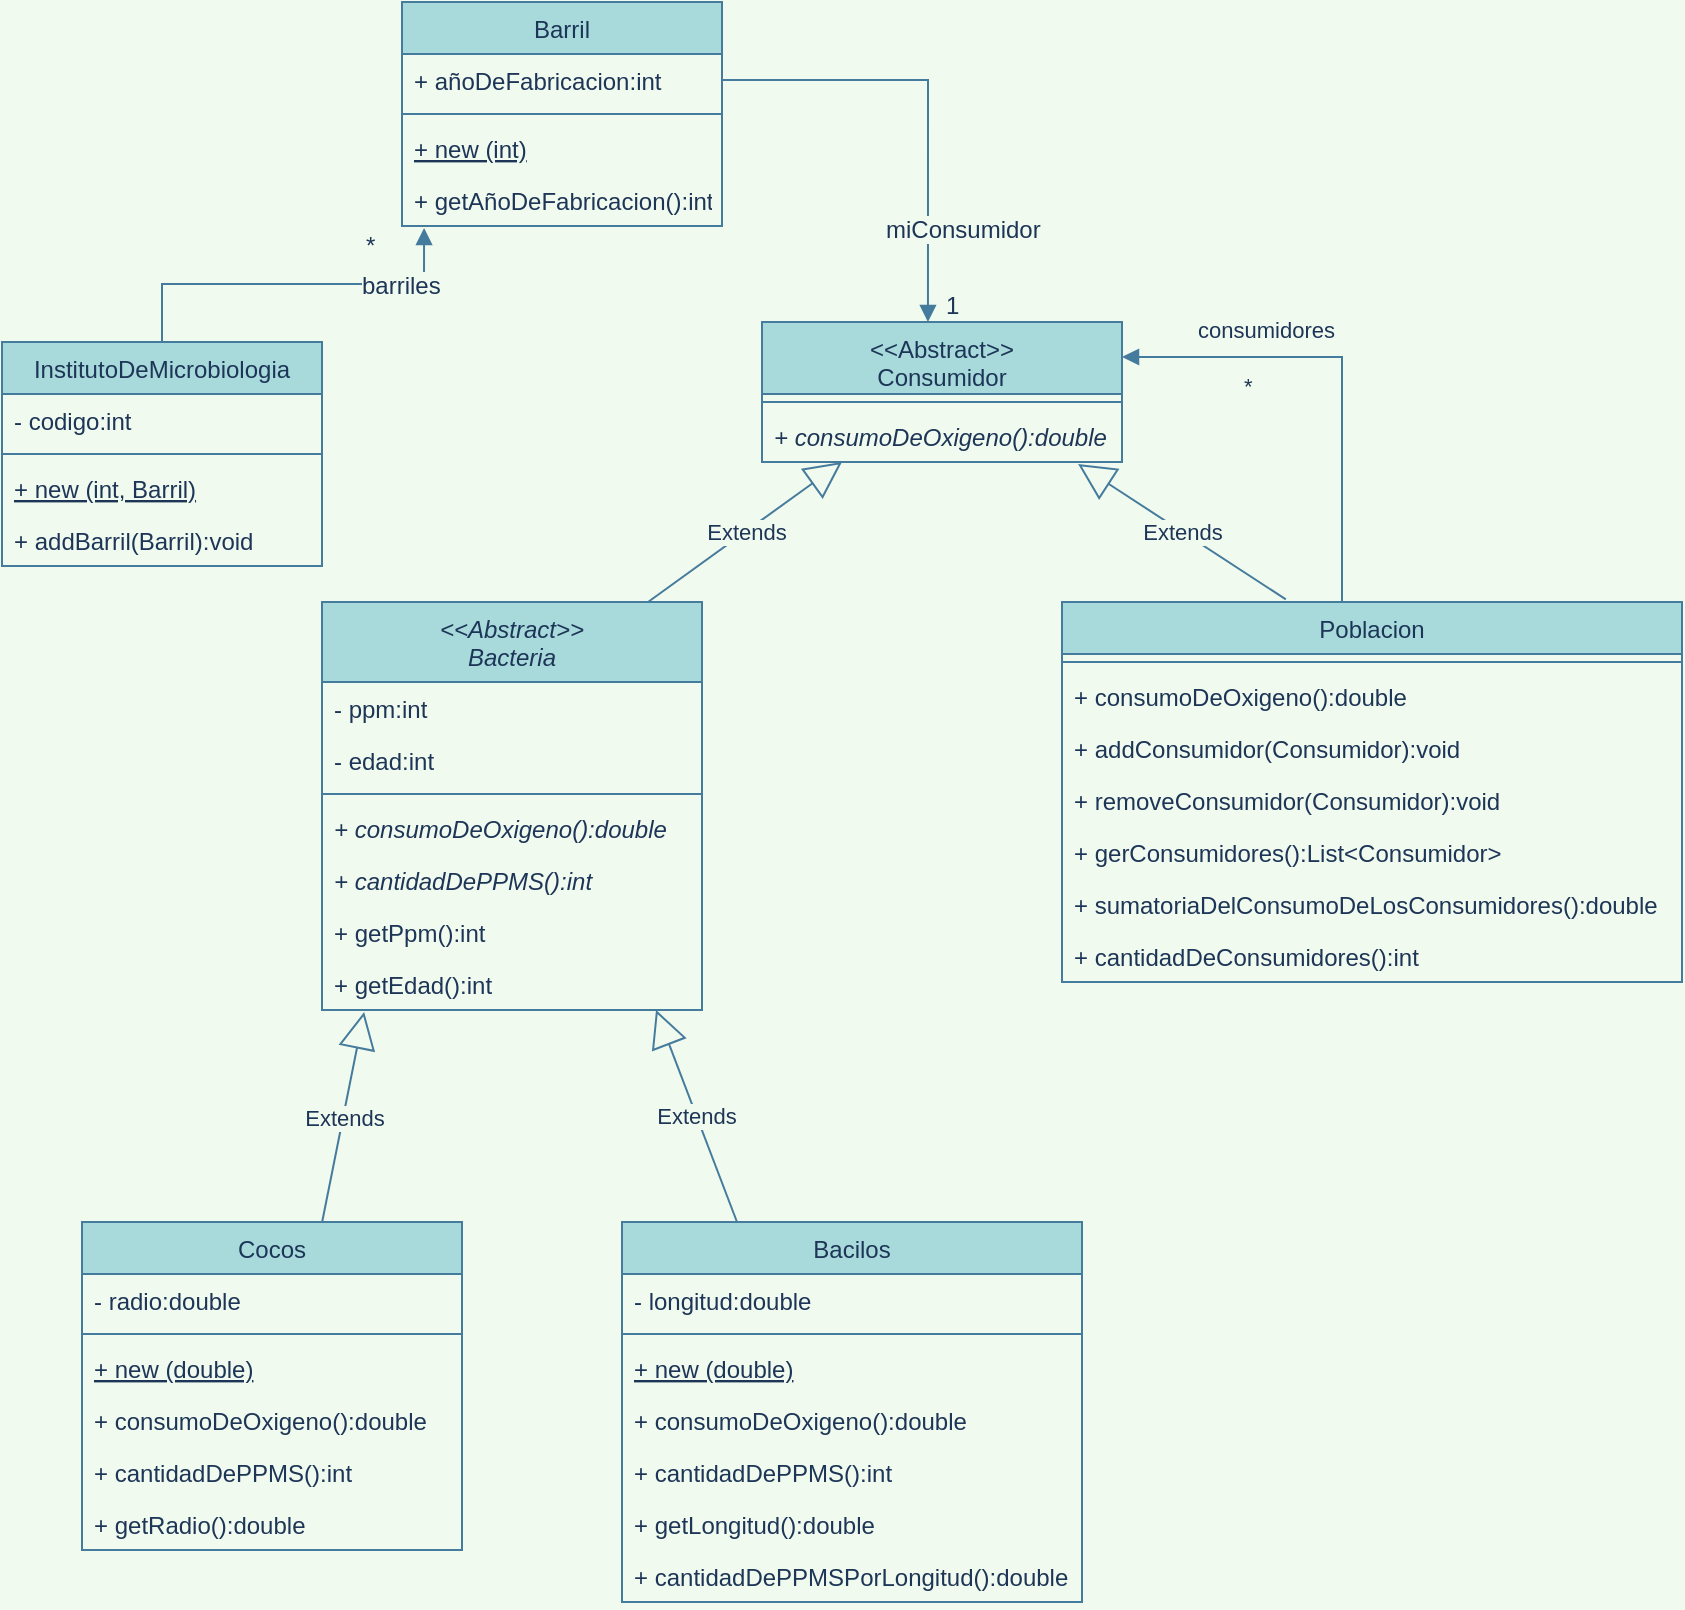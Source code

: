 <mxfile version="20.6.0" type="github">
  <diagram id="C5RBs43oDa-KdzZeNtuy" name="Page-1">
    <mxGraphModel dx="1695" dy="1619" grid="1" gridSize="10" guides="1" tooltips="1" connect="1" arrows="1" fold="1" page="1" pageScale="1" pageWidth="827" pageHeight="1169" background="#F1FAEE" math="0" shadow="0">
      <root>
        <mxCell id="WIyWlLk6GJQsqaUBKTNV-0" />
        <mxCell id="WIyWlLk6GJQsqaUBKTNV-1" parent="WIyWlLk6GJQsqaUBKTNV-0" />
        <mxCell id="M0HyL1vX0uQEdzR4OvkP-0" value="&lt;&lt;Abstract&gt;&gt;&#xa;Bacteria" style="swimlane;fontStyle=2;align=center;verticalAlign=top;childLayout=stackLayout;horizontal=1;startSize=40;horizontalStack=0;resizeParent=1;resizeParentMax=0;resizeLast=0;collapsible=1;marginBottom=0;fillColor=#A8DADC;strokeColor=#457B9D;fontColor=#1D3557;" parent="WIyWlLk6GJQsqaUBKTNV-1" vertex="1">
          <mxGeometry x="130" width="190" height="204" as="geometry" />
        </mxCell>
        <mxCell id="M0HyL1vX0uQEdzR4OvkP-1" value="- ppm:int" style="text;strokeColor=none;fillColor=none;align=left;verticalAlign=top;spacingLeft=4;spacingRight=4;overflow=hidden;rotatable=0;points=[[0,0.5],[1,0.5]];portConstraint=eastwest;fontColor=#1D3557;" parent="M0HyL1vX0uQEdzR4OvkP-0" vertex="1">
          <mxGeometry y="40" width="190" height="26" as="geometry" />
        </mxCell>
        <mxCell id="M0HyL1vX0uQEdzR4OvkP-12" value="- edad:int" style="text;strokeColor=none;fillColor=none;align=left;verticalAlign=top;spacingLeft=4;spacingRight=4;overflow=hidden;rotatable=0;points=[[0,0.5],[1,0.5]];portConstraint=eastwest;fontColor=#1D3557;" parent="M0HyL1vX0uQEdzR4OvkP-0" vertex="1">
          <mxGeometry y="66" width="190" height="26" as="geometry" />
        </mxCell>
        <mxCell id="M0HyL1vX0uQEdzR4OvkP-2" value="" style="line;strokeWidth=1;fillColor=none;align=left;verticalAlign=middle;spacingTop=-1;spacingLeft=3;spacingRight=3;rotatable=0;labelPosition=right;points=[];portConstraint=eastwest;strokeColor=#457B9D;labelBackgroundColor=#F1FAEE;fontColor=#1D3557;" parent="M0HyL1vX0uQEdzR4OvkP-0" vertex="1">
          <mxGeometry y="92" width="190" height="8" as="geometry" />
        </mxCell>
        <mxCell id="M0HyL1vX0uQEdzR4OvkP-3" value="+ consumoDeOxigeno():double" style="text;strokeColor=none;fillColor=none;align=left;verticalAlign=top;spacingLeft=4;spacingRight=4;overflow=hidden;rotatable=0;points=[[0,0.5],[1,0.5]];portConstraint=eastwest;fontStyle=2;fontColor=#1D3557;" parent="M0HyL1vX0uQEdzR4OvkP-0" vertex="1">
          <mxGeometry y="100" width="190" height="26" as="geometry" />
        </mxCell>
        <mxCell id="M0HyL1vX0uQEdzR4OvkP-36" value="+ cantidadDePPMS():int" style="text;strokeColor=none;fillColor=none;align=left;verticalAlign=top;spacingLeft=4;spacingRight=4;overflow=hidden;rotatable=0;points=[[0,0.5],[1,0.5]];portConstraint=eastwest;fontStyle=2;fontColor=#1D3557;" parent="M0HyL1vX0uQEdzR4OvkP-0" vertex="1">
          <mxGeometry y="126" width="190" height="26" as="geometry" />
        </mxCell>
        <mxCell id="M0HyL1vX0uQEdzR4OvkP-39" value="+ getPpm():int" style="text;strokeColor=none;fillColor=none;align=left;verticalAlign=top;spacingLeft=4;spacingRight=4;overflow=hidden;rotatable=0;points=[[0,0.5],[1,0.5]];portConstraint=eastwest;fontStyle=0;fontColor=#1D3557;" parent="M0HyL1vX0uQEdzR4OvkP-0" vertex="1">
          <mxGeometry y="152" width="190" height="26" as="geometry" />
        </mxCell>
        <mxCell id="M0HyL1vX0uQEdzR4OvkP-40" value="+ getEdad():int" style="text;strokeColor=none;fillColor=none;align=left;verticalAlign=top;spacingLeft=4;spacingRight=4;overflow=hidden;rotatable=0;points=[[0,0.5],[1,0.5]];portConstraint=eastwest;fontStyle=0;fontColor=#1D3557;" parent="M0HyL1vX0uQEdzR4OvkP-0" vertex="1">
          <mxGeometry y="178" width="190" height="26" as="geometry" />
        </mxCell>
        <mxCell id="M0HyL1vX0uQEdzR4OvkP-4" value="Cocos" style="swimlane;fontStyle=0;align=center;verticalAlign=top;childLayout=stackLayout;horizontal=1;startSize=26;horizontalStack=0;resizeParent=1;resizeParentMax=0;resizeLast=0;collapsible=1;marginBottom=0;fillColor=#A8DADC;strokeColor=#457B9D;fontColor=#1D3557;" parent="WIyWlLk6GJQsqaUBKTNV-1" vertex="1">
          <mxGeometry x="10" y="310" width="190" height="164" as="geometry" />
        </mxCell>
        <mxCell id="M0HyL1vX0uQEdzR4OvkP-5" value="- radio:double" style="text;strokeColor=none;fillColor=none;align=left;verticalAlign=top;spacingLeft=4;spacingRight=4;overflow=hidden;rotatable=0;points=[[0,0.5],[1,0.5]];portConstraint=eastwest;fontColor=#1D3557;" parent="M0HyL1vX0uQEdzR4OvkP-4" vertex="1">
          <mxGeometry y="26" width="190" height="26" as="geometry" />
        </mxCell>
        <mxCell id="M0HyL1vX0uQEdzR4OvkP-6" value="" style="line;strokeWidth=1;fillColor=none;align=left;verticalAlign=middle;spacingTop=-1;spacingLeft=3;spacingRight=3;rotatable=0;labelPosition=right;points=[];portConstraint=eastwest;strokeColor=#457B9D;labelBackgroundColor=#F1FAEE;fontColor=#1D3557;" parent="M0HyL1vX0uQEdzR4OvkP-4" vertex="1">
          <mxGeometry y="52" width="190" height="8" as="geometry" />
        </mxCell>
        <mxCell id="O7S_VX6b6viSIunpqF-N-53" value="+ new (double)" style="text;strokeColor=none;fillColor=none;align=left;verticalAlign=top;spacingLeft=4;spacingRight=4;overflow=hidden;rotatable=0;points=[[0,0.5],[1,0.5]];portConstraint=eastwest;fontStyle=4;fontColor=#1D3557;" parent="M0HyL1vX0uQEdzR4OvkP-4" vertex="1">
          <mxGeometry y="60" width="190" height="26" as="geometry" />
        </mxCell>
        <mxCell id="M0HyL1vX0uQEdzR4OvkP-13" value="+ consumoDeOxigeno():double" style="text;strokeColor=none;fillColor=none;align=left;verticalAlign=top;spacingLeft=4;spacingRight=4;overflow=hidden;rotatable=0;points=[[0,0.5],[1,0.5]];portConstraint=eastwest;fontStyle=0;fontColor=#1D3557;" parent="M0HyL1vX0uQEdzR4OvkP-4" vertex="1">
          <mxGeometry y="86" width="190" height="26" as="geometry" />
        </mxCell>
        <mxCell id="M0HyL1vX0uQEdzR4OvkP-37" value="+ cantidadDePPMS():int" style="text;strokeColor=none;fillColor=none;align=left;verticalAlign=top;spacingLeft=4;spacingRight=4;overflow=hidden;rotatable=0;points=[[0,0.5],[1,0.5]];portConstraint=eastwest;fontStyle=0;fontColor=#1D3557;" parent="M0HyL1vX0uQEdzR4OvkP-4" vertex="1">
          <mxGeometry y="112" width="190" height="26" as="geometry" />
        </mxCell>
        <mxCell id="M0HyL1vX0uQEdzR4OvkP-41" value="+ getRadio():double" style="text;strokeColor=none;fillColor=none;align=left;verticalAlign=top;spacingLeft=4;spacingRight=4;overflow=hidden;rotatable=0;points=[[0,0.5],[1,0.5]];portConstraint=eastwest;fontStyle=0;fontColor=#1D3557;" parent="M0HyL1vX0uQEdzR4OvkP-4" vertex="1">
          <mxGeometry y="138" width="190" height="26" as="geometry" />
        </mxCell>
        <mxCell id="M0HyL1vX0uQEdzR4OvkP-8" value="Bacilos" style="swimlane;fontStyle=0;align=center;verticalAlign=top;childLayout=stackLayout;horizontal=1;startSize=26;horizontalStack=0;resizeParent=1;resizeParentMax=0;resizeLast=0;collapsible=1;marginBottom=0;fillColor=#A8DADC;strokeColor=#457B9D;fontColor=#1D3557;" parent="WIyWlLk6GJQsqaUBKTNV-1" vertex="1">
          <mxGeometry x="280" y="310" width="230" height="190" as="geometry" />
        </mxCell>
        <mxCell id="M0HyL1vX0uQEdzR4OvkP-9" value="- longitud:double" style="text;strokeColor=none;fillColor=none;align=left;verticalAlign=top;spacingLeft=4;spacingRight=4;overflow=hidden;rotatable=0;points=[[0,0.5],[1,0.5]];portConstraint=eastwest;fontColor=#1D3557;" parent="M0HyL1vX0uQEdzR4OvkP-8" vertex="1">
          <mxGeometry y="26" width="230" height="26" as="geometry" />
        </mxCell>
        <mxCell id="M0HyL1vX0uQEdzR4OvkP-10" value="" style="line;strokeWidth=1;fillColor=none;align=left;verticalAlign=middle;spacingTop=-1;spacingLeft=3;spacingRight=3;rotatable=0;labelPosition=right;points=[];portConstraint=eastwest;strokeColor=#457B9D;labelBackgroundColor=#F1FAEE;fontColor=#1D3557;" parent="M0HyL1vX0uQEdzR4OvkP-8" vertex="1">
          <mxGeometry y="52" width="230" height="8" as="geometry" />
        </mxCell>
        <mxCell id="O7S_VX6b6viSIunpqF-N-54" value="+ new (double)" style="text;strokeColor=none;fillColor=none;align=left;verticalAlign=top;spacingLeft=4;spacingRight=4;overflow=hidden;rotatable=0;points=[[0,0.5],[1,0.5]];portConstraint=eastwest;fontStyle=4;fontColor=#1D3557;" parent="M0HyL1vX0uQEdzR4OvkP-8" vertex="1">
          <mxGeometry y="60" width="230" height="26" as="geometry" />
        </mxCell>
        <mxCell id="M0HyL1vX0uQEdzR4OvkP-14" value="+ consumoDeOxigeno():double" style="text;strokeColor=none;fillColor=none;align=left;verticalAlign=top;spacingLeft=4;spacingRight=4;overflow=hidden;rotatable=0;points=[[0,0.5],[1,0.5]];portConstraint=eastwest;fontStyle=0;fontColor=#1D3557;" parent="M0HyL1vX0uQEdzR4OvkP-8" vertex="1">
          <mxGeometry y="86" width="230" height="26" as="geometry" />
        </mxCell>
        <mxCell id="M0HyL1vX0uQEdzR4OvkP-38" value="+ cantidadDePPMS():int" style="text;strokeColor=none;fillColor=none;align=left;verticalAlign=top;spacingLeft=4;spacingRight=4;overflow=hidden;rotatable=0;points=[[0,0.5],[1,0.5]];portConstraint=eastwest;fontStyle=0;fontColor=#1D3557;" parent="M0HyL1vX0uQEdzR4OvkP-8" vertex="1">
          <mxGeometry y="112" width="230" height="26" as="geometry" />
        </mxCell>
        <mxCell id="M0HyL1vX0uQEdzR4OvkP-42" value="+ getLongitud():double" style="text;strokeColor=none;fillColor=none;align=left;verticalAlign=top;spacingLeft=4;spacingRight=4;overflow=hidden;rotatable=0;points=[[0,0.5],[1,0.5]];portConstraint=eastwest;fontStyle=0;fontColor=#1D3557;" parent="M0HyL1vX0uQEdzR4OvkP-8" vertex="1">
          <mxGeometry y="138" width="230" height="26" as="geometry" />
        </mxCell>
        <mxCell id="M0HyL1vX0uQEdzR4OvkP-43" value="+ cantidadDePPMSPorLongitud():double" style="text;strokeColor=none;fillColor=none;align=left;verticalAlign=top;spacingLeft=4;spacingRight=4;overflow=hidden;rotatable=0;points=[[0,0.5],[1,0.5]];portConstraint=eastwest;fontStyle=0;fontColor=#1D3557;" parent="M0HyL1vX0uQEdzR4OvkP-8" vertex="1">
          <mxGeometry y="164" width="230" height="26" as="geometry" />
        </mxCell>
        <mxCell id="M0HyL1vX0uQEdzR4OvkP-15" value="Extends" style="endArrow=block;endSize=16;endFill=0;html=1;rounded=0;exitX=0.632;exitY=0;exitDx=0;exitDy=0;exitPerimeter=0;entryX=0.111;entryY=1.038;entryDx=0;entryDy=0;entryPerimeter=0;labelBackgroundColor=#F1FAEE;strokeColor=#457B9D;fontColor=#1D3557;" parent="WIyWlLk6GJQsqaUBKTNV-1" source="M0HyL1vX0uQEdzR4OvkP-4" target="M0HyL1vX0uQEdzR4OvkP-40" edge="1">
          <mxGeometry width="160" relative="1" as="geometry">
            <mxPoint x="90" y="160" as="sourcePoint" />
            <mxPoint x="250" y="160" as="targetPoint" />
          </mxGeometry>
        </mxCell>
        <mxCell id="M0HyL1vX0uQEdzR4OvkP-16" value="Extends" style="endArrow=block;endSize=16;endFill=0;html=1;rounded=0;exitX=0.25;exitY=0;exitDx=0;exitDy=0;entryX=0.879;entryY=1;entryDx=0;entryDy=0;entryPerimeter=0;labelBackgroundColor=#F1FAEE;strokeColor=#457B9D;fontColor=#1D3557;" parent="WIyWlLk6GJQsqaUBKTNV-1" source="M0HyL1vX0uQEdzR4OvkP-8" target="M0HyL1vX0uQEdzR4OvkP-40" edge="1">
          <mxGeometry width="160" relative="1" as="geometry">
            <mxPoint x="260" y="160" as="sourcePoint" />
            <mxPoint x="300" y="160" as="targetPoint" />
          </mxGeometry>
        </mxCell>
        <mxCell id="O7S_VX6b6viSIunpqF-N-24" value="&lt;&lt;Abstract&gt;&gt;&#xa;Consumidor" style="swimlane;fontStyle=0;align=center;verticalAlign=top;childLayout=stackLayout;horizontal=1;startSize=36;horizontalStack=0;resizeParent=1;resizeParentMax=0;resizeLast=0;collapsible=1;marginBottom=0;fillColor=#A8DADC;strokeColor=#457B9D;fontColor=#1D3557;" parent="WIyWlLk6GJQsqaUBKTNV-1" vertex="1">
          <mxGeometry x="350" y="-140" width="180" height="70" as="geometry" />
        </mxCell>
        <mxCell id="O7S_VX6b6viSIunpqF-N-26" value="" style="line;strokeWidth=1;fillColor=none;align=left;verticalAlign=middle;spacingTop=-1;spacingLeft=3;spacingRight=3;rotatable=0;labelPosition=right;points=[];portConstraint=eastwest;strokeColor=#457B9D;labelBackgroundColor=#F1FAEE;fontColor=#1D3557;" parent="O7S_VX6b6viSIunpqF-N-24" vertex="1">
          <mxGeometry y="36" width="180" height="8" as="geometry" />
        </mxCell>
        <mxCell id="O7S_VX6b6viSIunpqF-N-27" value="+ consumoDeOxigeno():double" style="text;strokeColor=none;fillColor=none;align=left;verticalAlign=top;spacingLeft=4;spacingRight=4;overflow=hidden;rotatable=0;points=[[0,0.5],[1,0.5]];portConstraint=eastwest;fontStyle=2;fontColor=#1D3557;" parent="O7S_VX6b6viSIunpqF-N-24" vertex="1">
          <mxGeometry y="44" width="180" height="26" as="geometry" />
        </mxCell>
        <mxCell id="O7S_VX6b6viSIunpqF-N-28" value="Extends" style="endArrow=block;endSize=16;endFill=0;html=1;rounded=0;exitX=0.858;exitY=0;exitDx=0;exitDy=0;exitPerimeter=0;labelBackgroundColor=#F1FAEE;strokeColor=#457B9D;fontColor=#1D3557;" parent="WIyWlLk6GJQsqaUBKTNV-1" source="M0HyL1vX0uQEdzR4OvkP-0" edge="1">
          <mxGeometry width="160" relative="1" as="geometry">
            <mxPoint x="230" y="-70" as="sourcePoint" />
            <mxPoint x="390" y="-70" as="targetPoint" />
            <mxPoint as="offset" />
          </mxGeometry>
        </mxCell>
        <mxCell id="O7S_VX6b6viSIunpqF-N-29" value="Poblacion" style="swimlane;fontStyle=0;align=center;verticalAlign=top;childLayout=stackLayout;horizontal=1;startSize=26;horizontalStack=0;resizeParent=1;resizeParentMax=0;resizeLast=0;collapsible=1;marginBottom=0;fillColor=#A8DADC;strokeColor=#457B9D;fontColor=#1D3557;" parent="WIyWlLk6GJQsqaUBKTNV-1" vertex="1">
          <mxGeometry x="500" width="310" height="190" as="geometry" />
        </mxCell>
        <mxCell id="O7S_VX6b6viSIunpqF-N-31" value="" style="line;strokeWidth=1;fillColor=none;align=left;verticalAlign=middle;spacingTop=-1;spacingLeft=3;spacingRight=3;rotatable=0;labelPosition=right;points=[];portConstraint=eastwest;strokeColor=#457B9D;labelBackgroundColor=#F1FAEE;fontColor=#1D3557;" parent="O7S_VX6b6viSIunpqF-N-29" vertex="1">
          <mxGeometry y="26" width="310" height="8" as="geometry" />
        </mxCell>
        <mxCell id="O7S_VX6b6viSIunpqF-N-32" value="+ consumoDeOxigeno():double" style="text;strokeColor=none;fillColor=none;align=left;verticalAlign=top;spacingLeft=4;spacingRight=4;overflow=hidden;rotatable=0;points=[[0,0.5],[1,0.5]];portConstraint=eastwest;fontStyle=0;fontColor=#1D3557;" parent="O7S_VX6b6viSIunpqF-N-29" vertex="1">
          <mxGeometry y="34" width="310" height="26" as="geometry" />
        </mxCell>
        <mxCell id="O7S_VX6b6viSIunpqF-N-33" value="+ addConsumidor(Consumidor):void" style="text;strokeColor=none;fillColor=none;align=left;verticalAlign=top;spacingLeft=4;spacingRight=4;overflow=hidden;rotatable=0;points=[[0,0.5],[1,0.5]];portConstraint=eastwest;fontStyle=0;fontColor=#1D3557;" parent="O7S_VX6b6viSIunpqF-N-29" vertex="1">
          <mxGeometry y="60" width="310" height="26" as="geometry" />
        </mxCell>
        <mxCell id="O7S_VX6b6viSIunpqF-N-34" value="+ removeConsumidor(Consumidor):void" style="text;strokeColor=none;fillColor=none;align=left;verticalAlign=top;spacingLeft=4;spacingRight=4;overflow=hidden;rotatable=0;points=[[0,0.5],[1,0.5]];portConstraint=eastwest;fontStyle=0;fontColor=#1D3557;" parent="O7S_VX6b6viSIunpqF-N-29" vertex="1">
          <mxGeometry y="86" width="310" height="26" as="geometry" />
        </mxCell>
        <mxCell id="O7S_VX6b6viSIunpqF-N-35" value="+ gerConsumidores():List&lt;Consumidor&gt;" style="text;strokeColor=none;fillColor=none;align=left;verticalAlign=top;spacingLeft=4;spacingRight=4;overflow=hidden;rotatable=0;points=[[0,0.5],[1,0.5]];portConstraint=eastwest;fontStyle=0;fontColor=#1D3557;" parent="O7S_VX6b6viSIunpqF-N-29" vertex="1">
          <mxGeometry y="112" width="310" height="26" as="geometry" />
        </mxCell>
        <mxCell id="Pr7hTI1TtVQBn5ycZ-nh-0" value="+ sumatoriaDelConsumoDeLosConsumidores():double" style="text;strokeColor=none;fillColor=none;align=left;verticalAlign=top;spacingLeft=4;spacingRight=4;overflow=hidden;rotatable=0;points=[[0,0.5],[1,0.5]];portConstraint=eastwest;fontStyle=0;fontColor=#1D3557;" vertex="1" parent="O7S_VX6b6viSIunpqF-N-29">
          <mxGeometry y="138" width="310" height="26" as="geometry" />
        </mxCell>
        <mxCell id="Pr7hTI1TtVQBn5ycZ-nh-1" value="+ cantidadDeConsumidores():int" style="text;strokeColor=none;fillColor=none;align=left;verticalAlign=top;spacingLeft=4;spacingRight=4;overflow=hidden;rotatable=0;points=[[0,0.5],[1,0.5]];portConstraint=eastwest;fontStyle=0;fontColor=#1D3557;" vertex="1" parent="O7S_VX6b6viSIunpqF-N-29">
          <mxGeometry y="164" width="310" height="26" as="geometry" />
        </mxCell>
        <mxCell id="O7S_VX6b6viSIunpqF-N-36" value="Extends" style="endArrow=block;endSize=16;endFill=0;html=1;rounded=0;exitX=0.361;exitY=-0.007;exitDx=0;exitDy=0;exitPerimeter=0;entryX=0.878;entryY=1.038;entryDx=0;entryDy=0;entryPerimeter=0;labelBackgroundColor=#F1FAEE;strokeColor=#457B9D;fontColor=#1D3557;" parent="WIyWlLk6GJQsqaUBKTNV-1" source="O7S_VX6b6viSIunpqF-N-29" target="O7S_VX6b6viSIunpqF-N-27" edge="1">
          <mxGeometry width="160" relative="1" as="geometry">
            <mxPoint x="510" y="-40" as="sourcePoint" />
            <mxPoint x="670" y="-40" as="targetPoint" />
          </mxGeometry>
        </mxCell>
        <mxCell id="O7S_VX6b6viSIunpqF-N-37" value="consumidores" style="endArrow=block;endFill=1;html=1;edgeStyle=orthogonalEdgeStyle;align=left;verticalAlign=top;rounded=0;exitX=0.617;exitY=0;exitDx=0;exitDy=0;exitPerimeter=0;entryX=1;entryY=0.25;entryDx=0;entryDy=0;labelBackgroundColor=#F1FAEE;strokeColor=#457B9D;fontColor=#1D3557;" parent="WIyWlLk6GJQsqaUBKTNV-1" source="O7S_VX6b6viSIunpqF-N-29" target="O7S_VX6b6viSIunpqF-N-24" edge="1">
          <mxGeometry x="0.744" y="-27" relative="1" as="geometry">
            <mxPoint x="600" y="-70" as="sourcePoint" />
            <mxPoint x="660" y="-120" as="targetPoint" />
            <Array as="points">
              <mxPoint x="640" />
              <mxPoint x="640" y="-122" />
            </Array>
            <mxPoint as="offset" />
          </mxGeometry>
        </mxCell>
        <mxCell id="O7S_VX6b6viSIunpqF-N-38" value="*" style="edgeLabel;resizable=0;html=1;align=left;verticalAlign=bottom;labelBackgroundColor=#F1FAEE;fontColor=#1D3557;" parent="O7S_VX6b6viSIunpqF-N-37" connectable="0" vertex="1">
          <mxGeometry x="-1" relative="1" as="geometry">
            <mxPoint x="-102" y="-100" as="offset" />
          </mxGeometry>
        </mxCell>
        <mxCell id="O7S_VX6b6viSIunpqF-N-39" value="InstitutoDeMicrobiologia" style="swimlane;fontStyle=0;align=center;verticalAlign=top;childLayout=stackLayout;horizontal=1;startSize=26;horizontalStack=0;resizeParent=1;resizeParentMax=0;resizeLast=0;collapsible=1;marginBottom=0;fontSize=12;fillColor=#A8DADC;strokeColor=#457B9D;fontColor=#1D3557;" parent="WIyWlLk6GJQsqaUBKTNV-1" vertex="1">
          <mxGeometry x="-30" y="-130" width="160" height="112" as="geometry" />
        </mxCell>
        <mxCell id="O7S_VX6b6viSIunpqF-N-51" value="- codigo:int" style="text;strokeColor=none;fillColor=none;align=left;verticalAlign=top;spacingLeft=4;spacingRight=4;overflow=hidden;rotatable=0;points=[[0,0.5],[1,0.5]];portConstraint=eastwest;fontSize=12;fontColor=#1D3557;" parent="O7S_VX6b6viSIunpqF-N-39" vertex="1">
          <mxGeometry y="26" width="160" height="26" as="geometry" />
        </mxCell>
        <mxCell id="O7S_VX6b6viSIunpqF-N-41" value="" style="line;strokeWidth=1;fillColor=none;align=left;verticalAlign=middle;spacingTop=-1;spacingLeft=3;spacingRight=3;rotatable=0;labelPosition=right;points=[];portConstraint=eastwest;strokeColor=#457B9D;fontSize=12;labelBackgroundColor=#F1FAEE;fontColor=#1D3557;" parent="O7S_VX6b6viSIunpqF-N-39" vertex="1">
          <mxGeometry y="52" width="160" height="8" as="geometry" />
        </mxCell>
        <mxCell id="O7S_VX6b6viSIunpqF-N-52" value="+ new (int, Barril)" style="text;strokeColor=none;fillColor=none;align=left;verticalAlign=top;spacingLeft=4;spacingRight=4;overflow=hidden;rotatable=0;points=[[0,0.5],[1,0.5]];portConstraint=eastwest;fontSize=12;fontStyle=4;fontColor=#1D3557;" parent="O7S_VX6b6viSIunpqF-N-39" vertex="1">
          <mxGeometry y="60" width="160" height="26" as="geometry" />
        </mxCell>
        <mxCell id="O7S_VX6b6viSIunpqF-N-42" value="+ addBarril(Barril):void" style="text;strokeColor=none;fillColor=none;align=left;verticalAlign=top;spacingLeft=4;spacingRight=4;overflow=hidden;rotatable=0;points=[[0,0.5],[1,0.5]];portConstraint=eastwest;fontSize=12;fontColor=#1D3557;" parent="O7S_VX6b6viSIunpqF-N-39" vertex="1">
          <mxGeometry y="86" width="160" height="26" as="geometry" />
        </mxCell>
        <mxCell id="O7S_VX6b6viSIunpqF-N-43" value="Barril" style="swimlane;fontStyle=0;align=center;verticalAlign=top;childLayout=stackLayout;horizontal=1;startSize=26;horizontalStack=0;resizeParent=1;resizeParentMax=0;resizeLast=0;collapsible=1;marginBottom=0;fontSize=12;fillColor=#A8DADC;strokeColor=#457B9D;fontColor=#1D3557;" parent="WIyWlLk6GJQsqaUBKTNV-1" vertex="1">
          <mxGeometry x="170" y="-300" width="160" height="112" as="geometry" />
        </mxCell>
        <mxCell id="O7S_VX6b6viSIunpqF-N-44" value="+ añoDeFabricacion:int" style="text;strokeColor=none;fillColor=none;align=left;verticalAlign=top;spacingLeft=4;spacingRight=4;overflow=hidden;rotatable=0;points=[[0,0.5],[1,0.5]];portConstraint=eastwest;fontSize=12;fontColor=#1D3557;" parent="O7S_VX6b6viSIunpqF-N-43" vertex="1">
          <mxGeometry y="26" width="160" height="26" as="geometry" />
        </mxCell>
        <mxCell id="O7S_VX6b6viSIunpqF-N-45" value="" style="line;strokeWidth=1;fillColor=none;align=left;verticalAlign=middle;spacingTop=-1;spacingLeft=3;spacingRight=3;rotatable=0;labelPosition=right;points=[];portConstraint=eastwest;strokeColor=#457B9D;fontSize=12;labelBackgroundColor=#F1FAEE;fontColor=#1D3557;" parent="O7S_VX6b6viSIunpqF-N-43" vertex="1">
          <mxGeometry y="52" width="160" height="8" as="geometry" />
        </mxCell>
        <mxCell id="O7S_VX6b6viSIunpqF-N-55" value="+ new (int)" style="text;strokeColor=none;fillColor=none;align=left;verticalAlign=top;spacingLeft=4;spacingRight=4;overflow=hidden;rotatable=0;points=[[0,0.5],[1,0.5]];portConstraint=eastwest;fontSize=12;fontStyle=4;fontColor=#1D3557;" parent="O7S_VX6b6viSIunpqF-N-43" vertex="1">
          <mxGeometry y="60" width="160" height="26" as="geometry" />
        </mxCell>
        <mxCell id="O7S_VX6b6viSIunpqF-N-46" value="+ getAñoDeFabricacion():int" style="text;strokeColor=none;fillColor=none;align=left;verticalAlign=top;spacingLeft=4;spacingRight=4;overflow=hidden;rotatable=0;points=[[0,0.5],[1,0.5]];portConstraint=eastwest;fontSize=12;fontColor=#1D3557;" parent="O7S_VX6b6viSIunpqF-N-43" vertex="1">
          <mxGeometry y="86" width="160" height="26" as="geometry" />
        </mxCell>
        <mxCell id="O7S_VX6b6viSIunpqF-N-47" value="barriles" style="endArrow=block;endFill=1;html=1;edgeStyle=orthogonalEdgeStyle;align=left;verticalAlign=top;rounded=0;fontSize=12;exitX=0.5;exitY=0;exitDx=0;exitDy=0;entryX=0.069;entryY=1.038;entryDx=0;entryDy=0;entryPerimeter=0;labelBackgroundColor=#F1FAEE;strokeColor=#457B9D;fontColor=#1D3557;" parent="WIyWlLk6GJQsqaUBKTNV-1" source="O7S_VX6b6viSIunpqF-N-39" target="O7S_VX6b6viSIunpqF-N-46" edge="1">
          <mxGeometry x="0.345" y="13" relative="1" as="geometry">
            <mxPoint x="20" y="-200" as="sourcePoint" />
            <mxPoint x="180" y="-200" as="targetPoint" />
            <mxPoint as="offset" />
          </mxGeometry>
        </mxCell>
        <mxCell id="O7S_VX6b6viSIunpqF-N-48" value="*" style="edgeLabel;resizable=0;html=1;align=left;verticalAlign=bottom;fontSize=12;labelBackgroundColor=#F1FAEE;fontColor=#1D3557;" parent="O7S_VX6b6viSIunpqF-N-47" connectable="0" vertex="1">
          <mxGeometry x="-1" relative="1" as="geometry">
            <mxPoint x="100" y="-40" as="offset" />
          </mxGeometry>
        </mxCell>
        <mxCell id="O7S_VX6b6viSIunpqF-N-49" value="miConsumidor" style="endArrow=block;endFill=1;html=1;edgeStyle=orthogonalEdgeStyle;align=left;verticalAlign=top;rounded=0;fontSize=12;entryX=0.461;entryY=0;entryDx=0;entryDy=0;entryPerimeter=0;exitX=1;exitY=0.5;exitDx=0;exitDy=0;labelBackgroundColor=#F1FAEE;strokeColor=#457B9D;fontColor=#1D3557;" parent="WIyWlLk6GJQsqaUBKTNV-1" source="O7S_VX6b6viSIunpqF-N-44" target="O7S_VX6b6viSIunpqF-N-24" edge="1">
          <mxGeometry x="0.464" y="-23" relative="1" as="geometry">
            <mxPoint x="340" y="-257.5" as="sourcePoint" />
            <mxPoint x="500" y="-257.5" as="targetPoint" />
            <mxPoint as="offset" />
          </mxGeometry>
        </mxCell>
        <mxCell id="O7S_VX6b6viSIunpqF-N-50" value="1" style="edgeLabel;resizable=0;html=1;align=left;verticalAlign=bottom;fontSize=12;labelBackgroundColor=#F1FAEE;fontColor=#1D3557;" parent="O7S_VX6b6viSIunpqF-N-49" connectable="0" vertex="1">
          <mxGeometry x="-1" relative="1" as="geometry">
            <mxPoint x="110" y="121" as="offset" />
          </mxGeometry>
        </mxCell>
      </root>
    </mxGraphModel>
  </diagram>
</mxfile>
